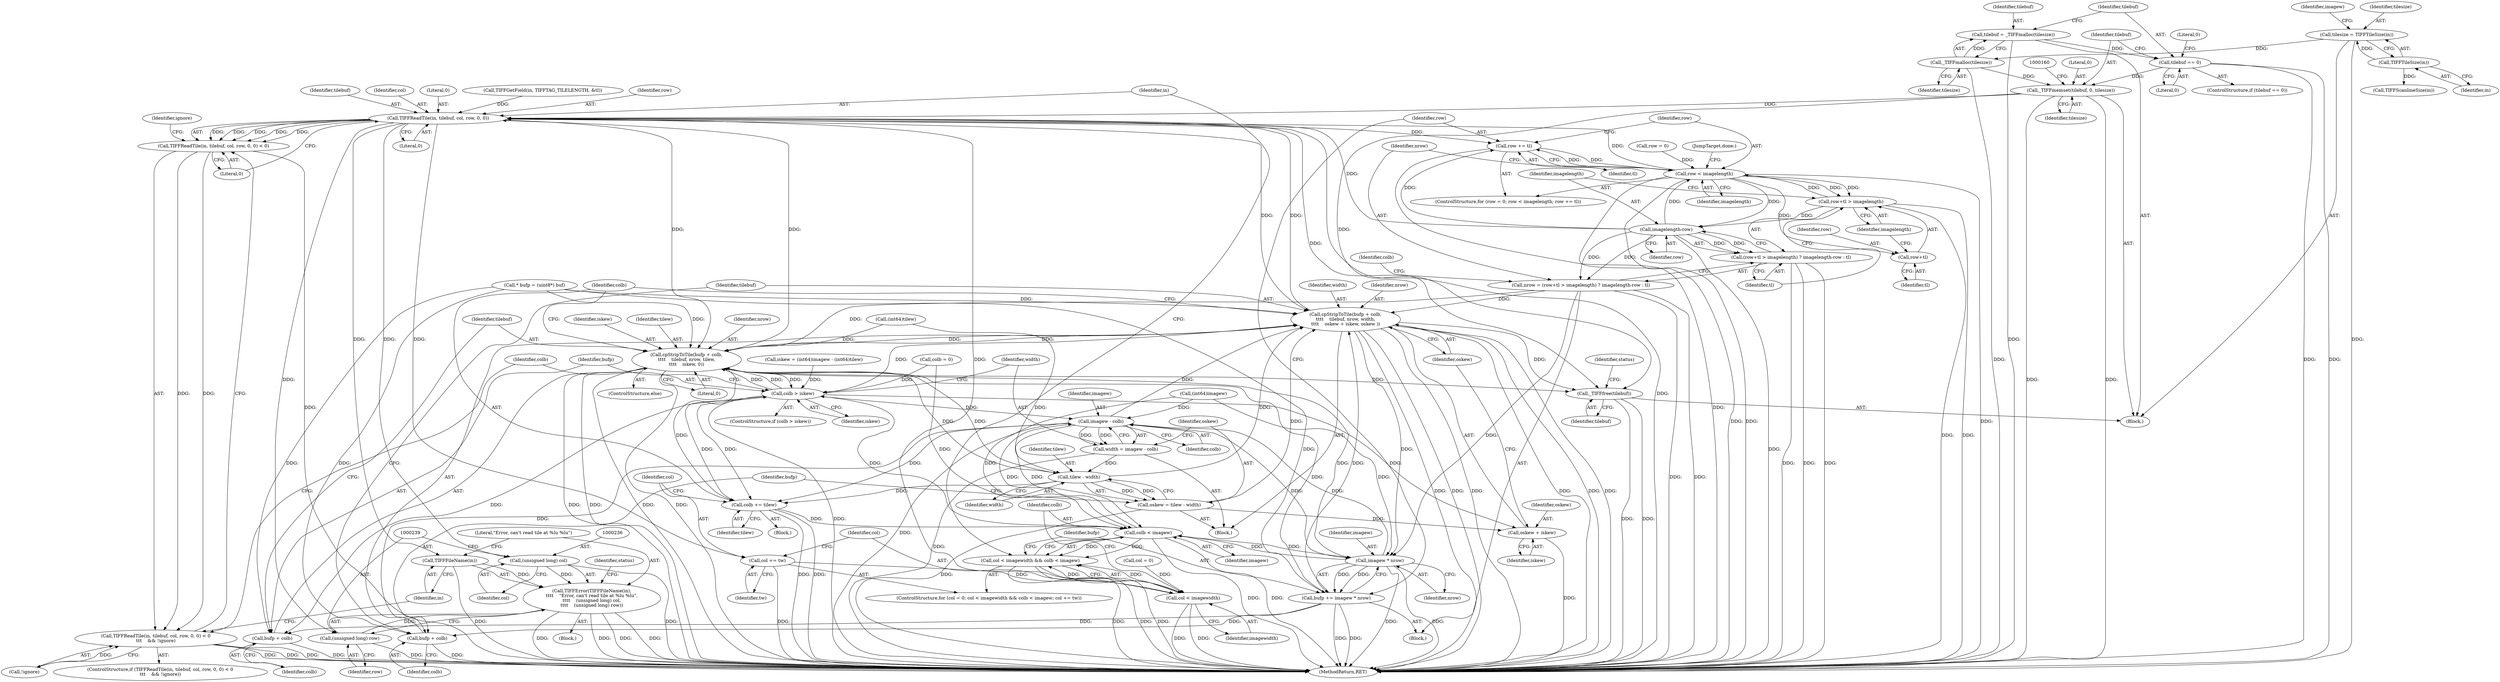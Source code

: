 digraph "0_libtiff_787c0ee906430b772f33ca50b97b8b5ca070faec@API" {
"1000145" [label="(Call,tilebuf = _TIFFmalloc(tilesize))"];
"1000147" [label="(Call,_TIFFmalloc(tilesize))"];
"1000108" [label="(Call,tilesize = TIFFTileSize(in))"];
"1000110" [label="(Call,TIFFTileSize(in))"];
"1000150" [label="(Call,tilebuf == 0)"];
"1000155" [label="(Call,_TIFFmemset(tilebuf, 0, tilesize))"];
"1000220" [label="(Call,TIFFReadTile(in, tilebuf, col, row, 0, 0))"];
"1000180" [label="(Call,row += tl)"];
"1000177" [label="(Call,row < imagelength)"];
"1000188" [label="(Call,row+tl > imagelength)"];
"1000193" [label="(Call,imagelength-row)"];
"1000185" [label="(Call,nrow = (row+tl > imagelength) ? imagelength-row : tl)"];
"1000262" [label="(Call,cpStripToTile(bufp + colb,\n\t\t\t\t    tilebuf, nrow, width,\n\t\t\t\t    oskew + iskew, oskew ))"];
"1000274" [label="(Call,cpStripToTile(bufp + colb,\n\t\t\t\t    tilebuf, nrow, tilew,\n\t\t\t\t    iskew, 0))"];
"1000246" [label="(Call,colb > iskew)"];
"1000253" [label="(Call,imagew - colb)"];
"1000210" [label="(Call,colb < imagew)"];
"1000206" [label="(Call,col < imagewidth && colb < imagew)"];
"1000288" [label="(Call,imagew * nrow)"];
"1000286" [label="(Call,bufp += imagew * nrow)"];
"1000263" [label="(Call,bufp + colb)"];
"1000275" [label="(Call,bufp + colb)"];
"1000251" [label="(Call,width = imagew - colb)"];
"1000259" [label="(Call,tilew - width)"];
"1000257" [label="(Call,oskew = tilew - width)"];
"1000269" [label="(Call,oskew + iskew)"];
"1000283" [label="(Call,colb += tilew)"];
"1000292" [label="(Call,_TIFFfree(tilebuf))"];
"1000187" [label="(Call,(row+tl > imagelength) ? imagelength-row : tl)"];
"1000189" [label="(Call,row+tl)"];
"1000213" [label="(Call,col += tw)"];
"1000207" [label="(Call,col < imagewidth)"];
"1000219" [label="(Call,TIFFReadTile(in, tilebuf, col, row, 0, 0) < 0)"];
"1000218" [label="(Call,TIFFReadTile(in, tilebuf, col, row, 0, 0) < 0\n\t\t\t    && !ignore)"];
"1000232" [label="(Call,TIFFFileName(in))"];
"1000231" [label="(Call,TIFFError(TIFFFileName(in),\n\t\t\t\t    \"Error, can't read tile at %lu %lu\",\n\t\t\t\t    (unsigned long) col,\n\t\t\t\t    (unsigned long) row))"];
"1000235" [label="(Call,(unsigned long) col)"];
"1000238" [label="(Call,(unsigned long) row)"];
"1000246" [label="(Call,colb > iskew)"];
"1000281" [label="(Identifier,iskew)"];
"1000249" [label="(Block,)"];
"1000296" [label="(MethodReturn,RET)"];
"1000195" [label="(Identifier,row)"];
"1000180" [label="(Call,row += tl)"];
"1000272" [label="(Identifier,oskew)"];
"1000228" [label="(Call,!ignore)"];
"1000282" [label="(Literal,0)"];
"1000235" [label="(Call,(unsigned long) col)"];
"1000155" [label="(Call,_TIFFmemset(tilebuf, 0, tilesize))"];
"1000251" [label="(Call,width = imagew - colb)"];
"1000267" [label="(Identifier,nrow)"];
"1000266" [label="(Identifier,tilebuf)"];
"1000177" [label="(Call,row < imagelength)"];
"1000258" [label="(Identifier,oskew)"];
"1000150" [label="(Call,tilebuf == 0)"];
"1000192" [label="(Identifier,imagelength)"];
"1000257" [label="(Call,oskew = tilew - width)"];
"1000216" [label="(Block,)"];
"1000111" [label="(Identifier,in)"];
"1000280" [label="(Identifier,tilew)"];
"1000198" [label="(Call,colb = 0)"];
"1000145" [label="(Call,tilebuf = _TIFFmalloc(tilesize))"];
"1000276" [label="(Identifier,bufp)"];
"1000193" [label="(Call,imagelength-row)"];
"1000189" [label="(Call,row+tl)"];
"1000212" [label="(Identifier,imagew)"];
"1000217" [label="(ControlStructure,if (TIFFReadTile(in, tilebuf, col, row, 0, 0) < 0\n\t\t\t    && !ignore))"];
"1000277" [label="(Identifier,colb)"];
"1000181" [label="(Identifier,row)"];
"1000213" [label="(Call,col += tw)"];
"1000194" [label="(Identifier,imagelength)"];
"1000182" [label="(Identifier,tl)"];
"1000210" [label="(Call,colb < imagew)"];
"1000226" [label="(Literal,0)"];
"1000259" [label="(Call,tilew - width)"];
"1000183" [label="(Block,)"];
"1000156" [label="(Identifier,tilebuf)"];
"1000108" [label="(Call,tilesize = TIFFTileSize(in))"];
"1000242" [label="(Identifier,status)"];
"1000265" [label="(Identifier,colb)"];
"1000261" [label="(Identifier,width)"];
"1000203" [label="(Call,col = 0)"];
"1000284" [label="(Identifier,colb)"];
"1000233" [label="(Identifier,in)"];
"1000219" [label="(Call,TIFFReadTile(in, tilebuf, col, row, 0, 0) < 0)"];
"1000147" [label="(Call,_TIFFmalloc(tilesize))"];
"1000232" [label="(Call,TIFFFileName(in))"];
"1000209" [label="(Identifier,imagewidth)"];
"1000275" [label="(Call,bufp + colb)"];
"1000240" [label="(Identifier,row)"];
"1000185" [label="(Call,nrow = (row+tl > imagelength) ? imagelength-row : tl)"];
"1000222" [label="(Identifier,tilebuf)"];
"1000260" [label="(Identifier,tilew)"];
"1000229" [label="(Identifier,ignore)"];
"1000252" [label="(Identifier,width)"];
"1000274" [label="(Call,cpStripToTile(bufp + colb,\n\t\t\t\t    tilebuf, nrow, tilew,\n\t\t\t\t    iskew, 0))"];
"1000134" [label="(Call,* bufp = (uint8*) buf)"];
"1000220" [label="(Call,TIFFReadTile(in, tilebuf, col, row, 0, 0))"];
"1000152" [label="(Literal,0)"];
"1000207" [label="(Call,col < imagewidth)"];
"1000238" [label="(Call,(unsigned long) row)"];
"1000199" [label="(Identifier,colb)"];
"1000263" [label="(Call,bufp + colb)"];
"1000158" [label="(Identifier,tilesize)"];
"1000116" [label="(Call,TIFFScanlineSize(in))"];
"1000214" [label="(Identifier,col)"];
"1000285" [label="(Identifier,tilew)"];
"1000295" [label="(Identifier,status)"];
"1000269" [label="(Call,oskew + iskew)"];
"1000191" [label="(Identifier,tl)"];
"1000234" [label="(Literal,\"Error, can't read tile at %lu %lu\")"];
"1000255" [label="(Identifier,colb)"];
"1000188" [label="(Call,row+tl > imagelength)"];
"1000279" [label="(Identifier,nrow)"];
"1000262" [label="(Call,cpStripToTile(bufp + colb,\n\t\t\t\t    tilebuf, nrow, width,\n\t\t\t\t    oskew + iskew, oskew ))"];
"1000154" [label="(Literal,0)"];
"1000283" [label="(Call,colb += tilew)"];
"1000237" [label="(Identifier,col)"];
"1000268" [label="(Identifier,width)"];
"1000110" [label="(Call,TIFFTileSize(in))"];
"1000173" [label="(ControlStructure,for (row = 0; row < imagelength; row += tl))"];
"1000253" [label="(Call,imagew - colb)"];
"1000270" [label="(Identifier,oskew)"];
"1000223" [label="(Identifier,col)"];
"1000151" [label="(Identifier,tilebuf)"];
"1000206" [label="(Call,col < imagewidth && colb < imagew)"];
"1000254" [label="(Identifier,imagew)"];
"1000202" [label="(ControlStructure,for (col = 0; col < imagewidth && colb < imagew; col += tw))"];
"1000211" [label="(Identifier,colb)"];
"1000287" [label="(Identifier,bufp)"];
"1000149" [label="(ControlStructure,if (tilebuf == 0))"];
"1000187" [label="(Call,(row+tl > imagelength) ? imagelength-row : tl)"];
"1000196" [label="(Identifier,tl)"];
"1000102" [label="(Block,)"];
"1000225" [label="(Literal,0)"];
"1000231" [label="(Call,TIFFError(TIFFFileName(in),\n\t\t\t\t    \"Error, can't read tile at %lu %lu\",\n\t\t\t\t    (unsigned long) col,\n\t\t\t\t    (unsigned long) row))"];
"1000248" [label="(Identifier,iskew)"];
"1000127" [label="(Call,(int64)imagew)"];
"1000148" [label="(Identifier,tilesize)"];
"1000286" [label="(Call,bufp += imagew * nrow)"];
"1000289" [label="(Identifier,imagew)"];
"1000146" [label="(Identifier,tilebuf)"];
"1000291" [label="(JumpTarget,done:)"];
"1000109" [label="(Identifier,tilesize)"];
"1000190" [label="(Identifier,row)"];
"1000124" [label="(Call,iskew = (int64)imagew - (int64)tilew)"];
"1000157" [label="(Literal,0)"];
"1000168" [label="(Call,TIFFGetField(in, TIFFTAG_TILELENGTH, &tl))"];
"1000115" [label="(Identifier,imagew)"];
"1000273" [label="(ControlStructure,else)"];
"1000227" [label="(Literal,0)"];
"1000186" [label="(Identifier,nrow)"];
"1000174" [label="(Call,row = 0)"];
"1000290" [label="(Identifier,nrow)"];
"1000221" [label="(Identifier,in)"];
"1000230" [label="(Block,)"];
"1000271" [label="(Identifier,iskew)"];
"1000292" [label="(Call,_TIFFfree(tilebuf))"];
"1000178" [label="(Identifier,row)"];
"1000247" [label="(Identifier,colb)"];
"1000224" [label="(Identifier,row)"];
"1000288" [label="(Call,imagew * nrow)"];
"1000264" [label="(Identifier,bufp)"];
"1000278" [label="(Identifier,tilebuf)"];
"1000130" [label="(Call,(int64)tilew)"];
"1000245" [label="(ControlStructure,if (colb > iskew))"];
"1000208" [label="(Identifier,col)"];
"1000218" [label="(Call,TIFFReadTile(in, tilebuf, col, row, 0, 0) < 0\n\t\t\t    && !ignore)"];
"1000179" [label="(Identifier,imagelength)"];
"1000293" [label="(Identifier,tilebuf)"];
"1000215" [label="(Identifier,tw)"];
"1000145" -> "1000102"  [label="AST: "];
"1000145" -> "1000147"  [label="CFG: "];
"1000146" -> "1000145"  [label="AST: "];
"1000147" -> "1000145"  [label="AST: "];
"1000151" -> "1000145"  [label="CFG: "];
"1000145" -> "1000296"  [label="DDG: "];
"1000147" -> "1000145"  [label="DDG: "];
"1000145" -> "1000150"  [label="DDG: "];
"1000147" -> "1000148"  [label="CFG: "];
"1000148" -> "1000147"  [label="AST: "];
"1000147" -> "1000296"  [label="DDG: "];
"1000108" -> "1000147"  [label="DDG: "];
"1000147" -> "1000155"  [label="DDG: "];
"1000108" -> "1000102"  [label="AST: "];
"1000108" -> "1000110"  [label="CFG: "];
"1000109" -> "1000108"  [label="AST: "];
"1000110" -> "1000108"  [label="AST: "];
"1000115" -> "1000108"  [label="CFG: "];
"1000108" -> "1000296"  [label="DDG: "];
"1000110" -> "1000108"  [label="DDG: "];
"1000110" -> "1000111"  [label="CFG: "];
"1000111" -> "1000110"  [label="AST: "];
"1000110" -> "1000116"  [label="DDG: "];
"1000150" -> "1000149"  [label="AST: "];
"1000150" -> "1000152"  [label="CFG: "];
"1000151" -> "1000150"  [label="AST: "];
"1000152" -> "1000150"  [label="AST: "];
"1000154" -> "1000150"  [label="CFG: "];
"1000156" -> "1000150"  [label="CFG: "];
"1000150" -> "1000296"  [label="DDG: "];
"1000150" -> "1000296"  [label="DDG: "];
"1000150" -> "1000155"  [label="DDG: "];
"1000155" -> "1000102"  [label="AST: "];
"1000155" -> "1000158"  [label="CFG: "];
"1000156" -> "1000155"  [label="AST: "];
"1000157" -> "1000155"  [label="AST: "];
"1000158" -> "1000155"  [label="AST: "];
"1000160" -> "1000155"  [label="CFG: "];
"1000155" -> "1000296"  [label="DDG: "];
"1000155" -> "1000296"  [label="DDG: "];
"1000155" -> "1000220"  [label="DDG: "];
"1000155" -> "1000292"  [label="DDG: "];
"1000220" -> "1000219"  [label="AST: "];
"1000220" -> "1000226"  [label="CFG: "];
"1000221" -> "1000220"  [label="AST: "];
"1000222" -> "1000220"  [label="AST: "];
"1000223" -> "1000220"  [label="AST: "];
"1000224" -> "1000220"  [label="AST: "];
"1000225" -> "1000220"  [label="AST: "];
"1000226" -> "1000220"  [label="AST: "];
"1000227" -> "1000220"  [label="CFG: "];
"1000220" -> "1000296"  [label="DDG: "];
"1000220" -> "1000180"  [label="DDG: "];
"1000220" -> "1000213"  [label="DDG: "];
"1000220" -> "1000219"  [label="DDG: "];
"1000220" -> "1000219"  [label="DDG: "];
"1000220" -> "1000219"  [label="DDG: "];
"1000220" -> "1000219"  [label="DDG: "];
"1000220" -> "1000219"  [label="DDG: "];
"1000168" -> "1000220"  [label="DDG: "];
"1000262" -> "1000220"  [label="DDG: "];
"1000274" -> "1000220"  [label="DDG: "];
"1000207" -> "1000220"  [label="DDG: "];
"1000193" -> "1000220"  [label="DDG: "];
"1000177" -> "1000220"  [label="DDG: "];
"1000220" -> "1000232"  [label="DDG: "];
"1000220" -> "1000235"  [label="DDG: "];
"1000220" -> "1000238"  [label="DDG: "];
"1000220" -> "1000262"  [label="DDG: "];
"1000220" -> "1000274"  [label="DDG: "];
"1000220" -> "1000292"  [label="DDG: "];
"1000180" -> "1000173"  [label="AST: "];
"1000180" -> "1000182"  [label="CFG: "];
"1000181" -> "1000180"  [label="AST: "];
"1000182" -> "1000180"  [label="AST: "];
"1000178" -> "1000180"  [label="CFG: "];
"1000180" -> "1000296"  [label="DDG: "];
"1000180" -> "1000177"  [label="DDG: "];
"1000193" -> "1000180"  [label="DDG: "];
"1000177" -> "1000180"  [label="DDG: "];
"1000177" -> "1000173"  [label="AST: "];
"1000177" -> "1000179"  [label="CFG: "];
"1000178" -> "1000177"  [label="AST: "];
"1000179" -> "1000177"  [label="AST: "];
"1000186" -> "1000177"  [label="CFG: "];
"1000291" -> "1000177"  [label="CFG: "];
"1000177" -> "1000296"  [label="DDG: "];
"1000177" -> "1000296"  [label="DDG: "];
"1000177" -> "1000296"  [label="DDG: "];
"1000174" -> "1000177"  [label="DDG: "];
"1000193" -> "1000177"  [label="DDG: "];
"1000188" -> "1000177"  [label="DDG: "];
"1000177" -> "1000188"  [label="DDG: "];
"1000177" -> "1000188"  [label="DDG: "];
"1000177" -> "1000189"  [label="DDG: "];
"1000177" -> "1000193"  [label="DDG: "];
"1000188" -> "1000187"  [label="AST: "];
"1000188" -> "1000192"  [label="CFG: "];
"1000189" -> "1000188"  [label="AST: "];
"1000192" -> "1000188"  [label="AST: "];
"1000194" -> "1000188"  [label="CFG: "];
"1000196" -> "1000188"  [label="CFG: "];
"1000188" -> "1000296"  [label="DDG: "];
"1000188" -> "1000296"  [label="DDG: "];
"1000188" -> "1000193"  [label="DDG: "];
"1000193" -> "1000187"  [label="AST: "];
"1000193" -> "1000195"  [label="CFG: "];
"1000194" -> "1000193"  [label="AST: "];
"1000195" -> "1000193"  [label="AST: "];
"1000187" -> "1000193"  [label="CFG: "];
"1000193" -> "1000296"  [label="DDG: "];
"1000193" -> "1000185"  [label="DDG: "];
"1000193" -> "1000185"  [label="DDG: "];
"1000193" -> "1000187"  [label="DDG: "];
"1000193" -> "1000187"  [label="DDG: "];
"1000185" -> "1000183"  [label="AST: "];
"1000185" -> "1000187"  [label="CFG: "];
"1000186" -> "1000185"  [label="AST: "];
"1000187" -> "1000185"  [label="AST: "];
"1000199" -> "1000185"  [label="CFG: "];
"1000185" -> "1000296"  [label="DDG: "];
"1000185" -> "1000296"  [label="DDG: "];
"1000185" -> "1000262"  [label="DDG: "];
"1000185" -> "1000274"  [label="DDG: "];
"1000185" -> "1000288"  [label="DDG: "];
"1000262" -> "1000249"  [label="AST: "];
"1000262" -> "1000272"  [label="CFG: "];
"1000263" -> "1000262"  [label="AST: "];
"1000266" -> "1000262"  [label="AST: "];
"1000267" -> "1000262"  [label="AST: "];
"1000268" -> "1000262"  [label="AST: "];
"1000269" -> "1000262"  [label="AST: "];
"1000272" -> "1000262"  [label="AST: "];
"1000284" -> "1000262"  [label="CFG: "];
"1000262" -> "1000296"  [label="DDG: "];
"1000262" -> "1000296"  [label="DDG: "];
"1000262" -> "1000296"  [label="DDG: "];
"1000262" -> "1000296"  [label="DDG: "];
"1000262" -> "1000296"  [label="DDG: "];
"1000262" -> "1000296"  [label="DDG: "];
"1000286" -> "1000262"  [label="DDG: "];
"1000134" -> "1000262"  [label="DDG: "];
"1000253" -> "1000262"  [label="DDG: "];
"1000274" -> "1000262"  [label="DDG: "];
"1000259" -> "1000262"  [label="DDG: "];
"1000257" -> "1000262"  [label="DDG: "];
"1000246" -> "1000262"  [label="DDG: "];
"1000262" -> "1000274"  [label="DDG: "];
"1000262" -> "1000288"  [label="DDG: "];
"1000262" -> "1000292"  [label="DDG: "];
"1000274" -> "1000273"  [label="AST: "];
"1000274" -> "1000282"  [label="CFG: "];
"1000275" -> "1000274"  [label="AST: "];
"1000278" -> "1000274"  [label="AST: "];
"1000279" -> "1000274"  [label="AST: "];
"1000280" -> "1000274"  [label="AST: "];
"1000281" -> "1000274"  [label="AST: "];
"1000282" -> "1000274"  [label="AST: "];
"1000284" -> "1000274"  [label="CFG: "];
"1000274" -> "1000296"  [label="DDG: "];
"1000274" -> "1000296"  [label="DDG: "];
"1000274" -> "1000296"  [label="DDG: "];
"1000274" -> "1000296"  [label="DDG: "];
"1000274" -> "1000246"  [label="DDG: "];
"1000274" -> "1000259"  [label="DDG: "];
"1000286" -> "1000274"  [label="DDG: "];
"1000134" -> "1000274"  [label="DDG: "];
"1000246" -> "1000274"  [label="DDG: "];
"1000246" -> "1000274"  [label="DDG: "];
"1000130" -> "1000274"  [label="DDG: "];
"1000259" -> "1000274"  [label="DDG: "];
"1000274" -> "1000283"  [label="DDG: "];
"1000274" -> "1000288"  [label="DDG: "];
"1000274" -> "1000292"  [label="DDG: "];
"1000246" -> "1000245"  [label="AST: "];
"1000246" -> "1000248"  [label="CFG: "];
"1000247" -> "1000246"  [label="AST: "];
"1000248" -> "1000246"  [label="AST: "];
"1000252" -> "1000246"  [label="CFG: "];
"1000276" -> "1000246"  [label="CFG: "];
"1000246" -> "1000296"  [label="DDG: "];
"1000283" -> "1000246"  [label="DDG: "];
"1000198" -> "1000246"  [label="DDG: "];
"1000210" -> "1000246"  [label="DDG: "];
"1000124" -> "1000246"  [label="DDG: "];
"1000246" -> "1000253"  [label="DDG: "];
"1000246" -> "1000269"  [label="DDG: "];
"1000246" -> "1000275"  [label="DDG: "];
"1000246" -> "1000283"  [label="DDG: "];
"1000253" -> "1000251"  [label="AST: "];
"1000253" -> "1000255"  [label="CFG: "];
"1000254" -> "1000253"  [label="AST: "];
"1000255" -> "1000253"  [label="AST: "];
"1000251" -> "1000253"  [label="CFG: "];
"1000253" -> "1000296"  [label="DDG: "];
"1000253" -> "1000210"  [label="DDG: "];
"1000253" -> "1000251"  [label="DDG: "];
"1000253" -> "1000251"  [label="DDG: "];
"1000210" -> "1000253"  [label="DDG: "];
"1000127" -> "1000253"  [label="DDG: "];
"1000288" -> "1000253"  [label="DDG: "];
"1000253" -> "1000263"  [label="DDG: "];
"1000253" -> "1000283"  [label="DDG: "];
"1000253" -> "1000288"  [label="DDG: "];
"1000210" -> "1000206"  [label="AST: "];
"1000210" -> "1000212"  [label="CFG: "];
"1000211" -> "1000210"  [label="AST: "];
"1000212" -> "1000210"  [label="AST: "];
"1000206" -> "1000210"  [label="CFG: "];
"1000210" -> "1000296"  [label="DDG: "];
"1000210" -> "1000296"  [label="DDG: "];
"1000210" -> "1000206"  [label="DDG: "];
"1000210" -> "1000206"  [label="DDG: "];
"1000283" -> "1000210"  [label="DDG: "];
"1000198" -> "1000210"  [label="DDG: "];
"1000127" -> "1000210"  [label="DDG: "];
"1000288" -> "1000210"  [label="DDG: "];
"1000210" -> "1000288"  [label="DDG: "];
"1000206" -> "1000202"  [label="AST: "];
"1000206" -> "1000207"  [label="CFG: "];
"1000207" -> "1000206"  [label="AST: "];
"1000221" -> "1000206"  [label="CFG: "];
"1000287" -> "1000206"  [label="CFG: "];
"1000206" -> "1000296"  [label="DDG: "];
"1000206" -> "1000296"  [label="DDG: "];
"1000206" -> "1000296"  [label="DDG: "];
"1000207" -> "1000206"  [label="DDG: "];
"1000207" -> "1000206"  [label="DDG: "];
"1000288" -> "1000286"  [label="AST: "];
"1000288" -> "1000290"  [label="CFG: "];
"1000289" -> "1000288"  [label="AST: "];
"1000290" -> "1000288"  [label="AST: "];
"1000286" -> "1000288"  [label="CFG: "];
"1000288" -> "1000296"  [label="DDG: "];
"1000288" -> "1000296"  [label="DDG: "];
"1000288" -> "1000286"  [label="DDG: "];
"1000288" -> "1000286"  [label="DDG: "];
"1000127" -> "1000288"  [label="DDG: "];
"1000286" -> "1000183"  [label="AST: "];
"1000287" -> "1000286"  [label="AST: "];
"1000181" -> "1000286"  [label="CFG: "];
"1000286" -> "1000296"  [label="DDG: "];
"1000286" -> "1000296"  [label="DDG: "];
"1000286" -> "1000263"  [label="DDG: "];
"1000286" -> "1000275"  [label="DDG: "];
"1000134" -> "1000286"  [label="DDG: "];
"1000263" -> "1000265"  [label="CFG: "];
"1000264" -> "1000263"  [label="AST: "];
"1000265" -> "1000263"  [label="AST: "];
"1000266" -> "1000263"  [label="CFG: "];
"1000263" -> "1000296"  [label="DDG: "];
"1000134" -> "1000263"  [label="DDG: "];
"1000275" -> "1000277"  [label="CFG: "];
"1000276" -> "1000275"  [label="AST: "];
"1000277" -> "1000275"  [label="AST: "];
"1000278" -> "1000275"  [label="CFG: "];
"1000275" -> "1000296"  [label="DDG: "];
"1000134" -> "1000275"  [label="DDG: "];
"1000251" -> "1000249"  [label="AST: "];
"1000252" -> "1000251"  [label="AST: "];
"1000258" -> "1000251"  [label="CFG: "];
"1000251" -> "1000296"  [label="DDG: "];
"1000251" -> "1000259"  [label="DDG: "];
"1000259" -> "1000257"  [label="AST: "];
"1000259" -> "1000261"  [label="CFG: "];
"1000260" -> "1000259"  [label="AST: "];
"1000261" -> "1000259"  [label="AST: "];
"1000257" -> "1000259"  [label="CFG: "];
"1000259" -> "1000257"  [label="DDG: "];
"1000259" -> "1000257"  [label="DDG: "];
"1000130" -> "1000259"  [label="DDG: "];
"1000259" -> "1000283"  [label="DDG: "];
"1000257" -> "1000249"  [label="AST: "];
"1000258" -> "1000257"  [label="AST: "];
"1000264" -> "1000257"  [label="CFG: "];
"1000257" -> "1000296"  [label="DDG: "];
"1000257" -> "1000269"  [label="DDG: "];
"1000269" -> "1000271"  [label="CFG: "];
"1000270" -> "1000269"  [label="AST: "];
"1000271" -> "1000269"  [label="AST: "];
"1000272" -> "1000269"  [label="CFG: "];
"1000269" -> "1000296"  [label="DDG: "];
"1000283" -> "1000216"  [label="AST: "];
"1000283" -> "1000285"  [label="CFG: "];
"1000284" -> "1000283"  [label="AST: "];
"1000285" -> "1000283"  [label="AST: "];
"1000214" -> "1000283"  [label="CFG: "];
"1000283" -> "1000296"  [label="DDG: "];
"1000283" -> "1000296"  [label="DDG: "];
"1000292" -> "1000102"  [label="AST: "];
"1000292" -> "1000293"  [label="CFG: "];
"1000293" -> "1000292"  [label="AST: "];
"1000295" -> "1000292"  [label="CFG: "];
"1000292" -> "1000296"  [label="DDG: "];
"1000292" -> "1000296"  [label="DDG: "];
"1000187" -> "1000196"  [label="CFG: "];
"1000196" -> "1000187"  [label="AST: "];
"1000187" -> "1000296"  [label="DDG: "];
"1000187" -> "1000296"  [label="DDG: "];
"1000187" -> "1000296"  [label="DDG: "];
"1000189" -> "1000191"  [label="CFG: "];
"1000190" -> "1000189"  [label="AST: "];
"1000191" -> "1000189"  [label="AST: "];
"1000192" -> "1000189"  [label="CFG: "];
"1000213" -> "1000202"  [label="AST: "];
"1000213" -> "1000215"  [label="CFG: "];
"1000214" -> "1000213"  [label="AST: "];
"1000215" -> "1000213"  [label="AST: "];
"1000208" -> "1000213"  [label="CFG: "];
"1000213" -> "1000296"  [label="DDG: "];
"1000213" -> "1000207"  [label="DDG: "];
"1000207" -> "1000209"  [label="CFG: "];
"1000208" -> "1000207"  [label="AST: "];
"1000209" -> "1000207"  [label="AST: "];
"1000211" -> "1000207"  [label="CFG: "];
"1000207" -> "1000296"  [label="DDG: "];
"1000207" -> "1000296"  [label="DDG: "];
"1000203" -> "1000207"  [label="DDG: "];
"1000219" -> "1000218"  [label="AST: "];
"1000219" -> "1000227"  [label="CFG: "];
"1000227" -> "1000219"  [label="AST: "];
"1000229" -> "1000219"  [label="CFG: "];
"1000218" -> "1000219"  [label="CFG: "];
"1000219" -> "1000296"  [label="DDG: "];
"1000219" -> "1000218"  [label="DDG: "];
"1000219" -> "1000218"  [label="DDG: "];
"1000218" -> "1000217"  [label="AST: "];
"1000218" -> "1000228"  [label="CFG: "];
"1000228" -> "1000218"  [label="AST: "];
"1000233" -> "1000218"  [label="CFG: "];
"1000247" -> "1000218"  [label="CFG: "];
"1000218" -> "1000296"  [label="DDG: "];
"1000218" -> "1000296"  [label="DDG: "];
"1000218" -> "1000296"  [label="DDG: "];
"1000228" -> "1000218"  [label="DDG: "];
"1000232" -> "1000231"  [label="AST: "];
"1000232" -> "1000233"  [label="CFG: "];
"1000233" -> "1000232"  [label="AST: "];
"1000234" -> "1000232"  [label="CFG: "];
"1000232" -> "1000296"  [label="DDG: "];
"1000232" -> "1000231"  [label="DDG: "];
"1000231" -> "1000230"  [label="AST: "];
"1000231" -> "1000238"  [label="CFG: "];
"1000234" -> "1000231"  [label="AST: "];
"1000235" -> "1000231"  [label="AST: "];
"1000238" -> "1000231"  [label="AST: "];
"1000242" -> "1000231"  [label="CFG: "];
"1000231" -> "1000296"  [label="DDG: "];
"1000231" -> "1000296"  [label="DDG: "];
"1000231" -> "1000296"  [label="DDG: "];
"1000231" -> "1000296"  [label="DDG: "];
"1000235" -> "1000231"  [label="DDG: "];
"1000238" -> "1000231"  [label="DDG: "];
"1000235" -> "1000237"  [label="CFG: "];
"1000236" -> "1000235"  [label="AST: "];
"1000237" -> "1000235"  [label="AST: "];
"1000239" -> "1000235"  [label="CFG: "];
"1000235" -> "1000296"  [label="DDG: "];
"1000238" -> "1000240"  [label="CFG: "];
"1000239" -> "1000238"  [label="AST: "];
"1000240" -> "1000238"  [label="AST: "];
"1000238" -> "1000296"  [label="DDG: "];
}
